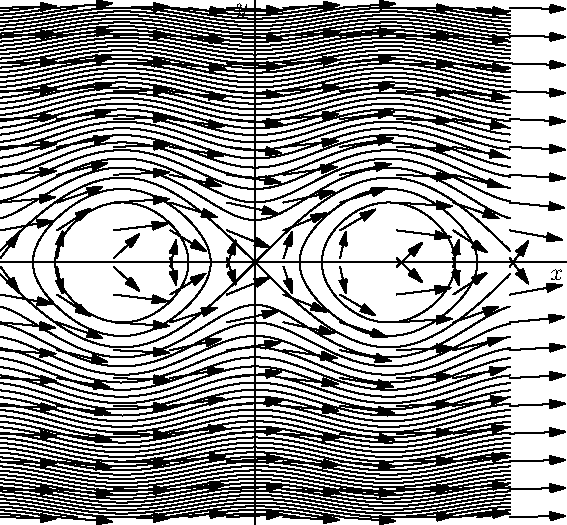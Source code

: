 size(10cm,0);
import contour;
import stats;
import graph;

xlimits(-3,3);  
ylimits(3,3);  
yaxis("$y$");
xaxis("$x$");

real f(real x, real y) {return (y^2)/2 + cos(x);}

real[] value=uniform(0,20,40);

draw(contour(f,(-6,-6),(6,6),value));

path vector(pair z) {return (0,0)--(1/(sqrt(1 + ((sin(z.x))/z.y)^2)),
((sin(z.x))/z.y)/(sqrt(1 + ((sin(z.x))/z.y)^2)));}

add(vectorfield(vector,(-6,-6),(6,-0.1)));
add(vectorfield(vector,(-6,0.1),(6,6)));

